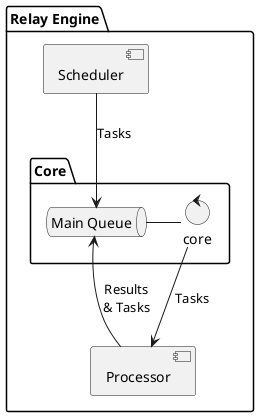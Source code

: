 @startuml
package "Relay Engine" {
    package Core {
        queue "Main Queue" as main_queue
        control core
        core -l- main_queue
    }

    component Scheduler
    component "Processor"

    Scheduler -d-> main_queue: Tasks
    "Processor" -d-> main_queue: Results\n& Tasks
    core -d-> "Processor": Tasks
}
@enduml
